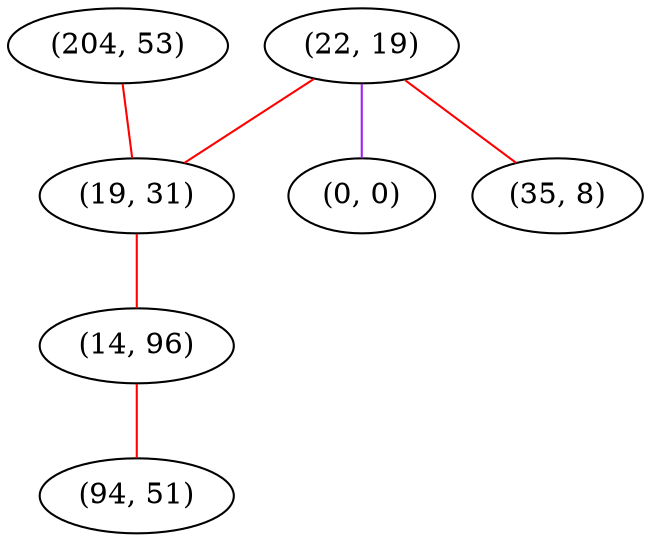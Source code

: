 graph "" {
"(204, 53)";
"(22, 19)";
"(0, 0)";
"(19, 31)";
"(35, 8)";
"(14, 96)";
"(94, 51)";
"(204, 53)" -- "(19, 31)"  [color=red, key=0, weight=1];
"(22, 19)" -- "(35, 8)"  [color=red, key=0, weight=1];
"(22, 19)" -- "(19, 31)"  [color=red, key=0, weight=1];
"(22, 19)" -- "(0, 0)"  [color=purple, key=0, weight=4];
"(19, 31)" -- "(14, 96)"  [color=red, key=0, weight=1];
"(14, 96)" -- "(94, 51)"  [color=red, key=0, weight=1];
}
